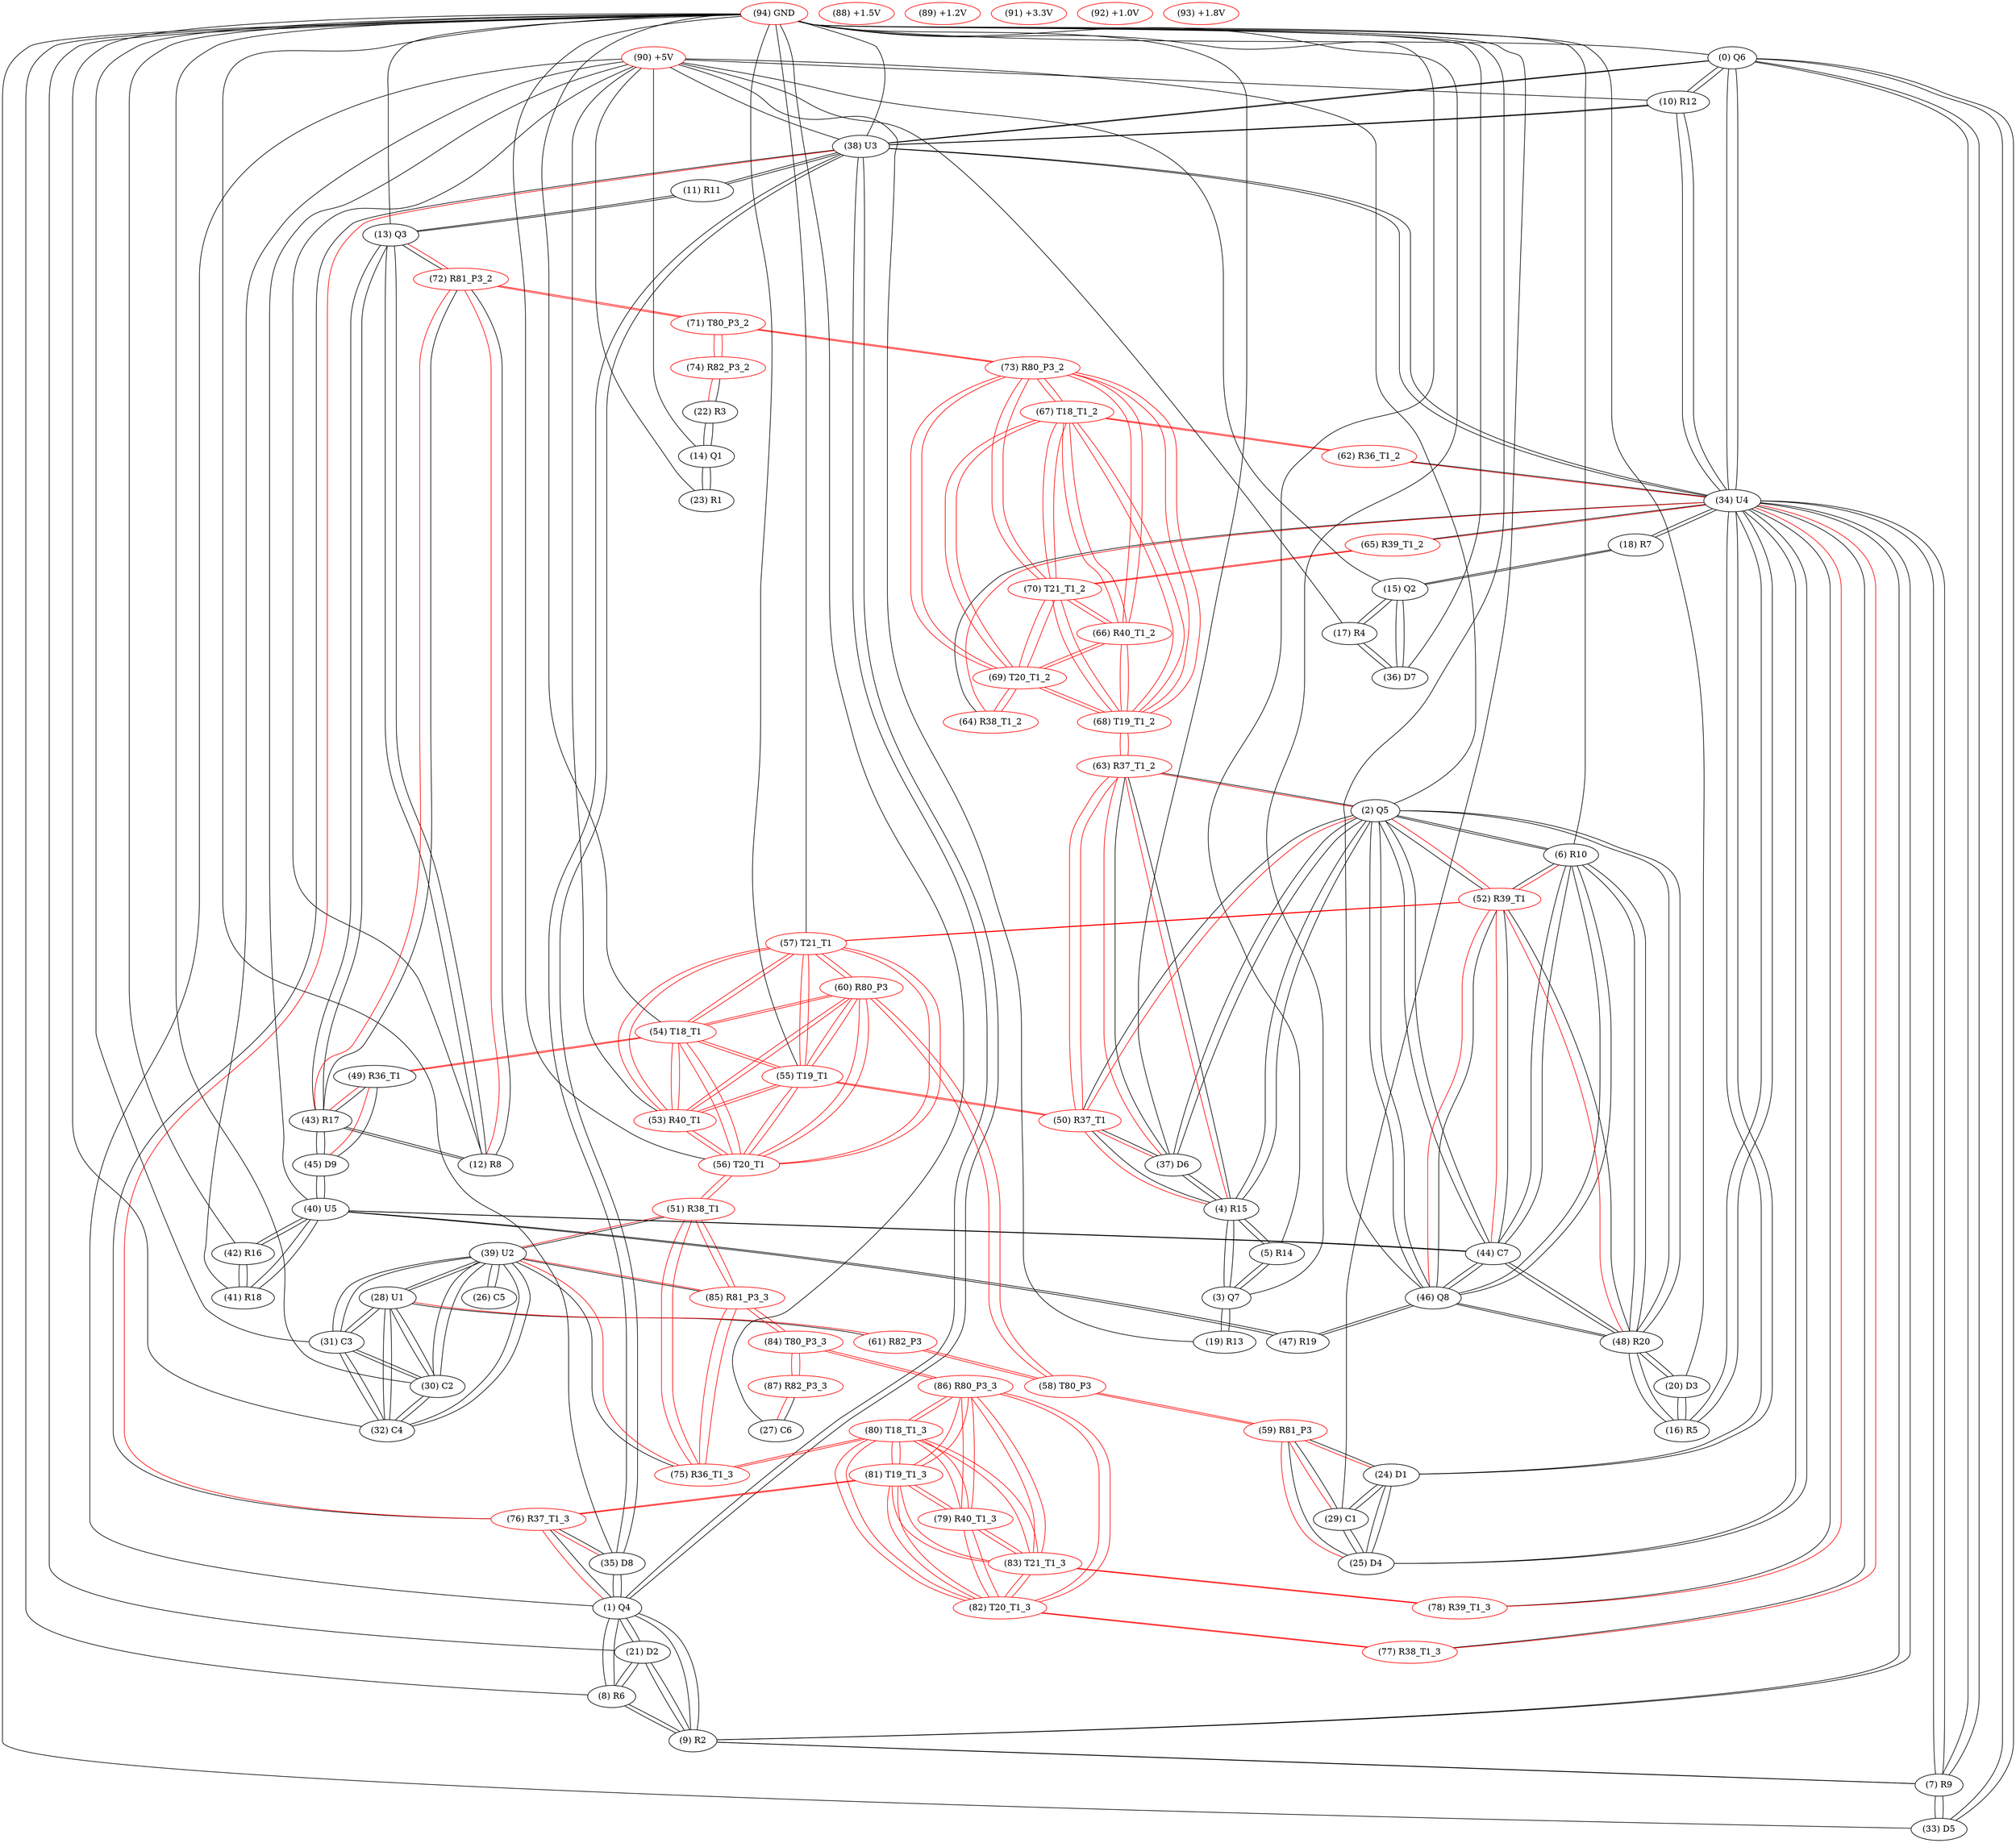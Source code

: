 graph {
	0 [label="(0) Q6"]
	10 [label="(10) R12"]
	34 [label="(34) U4"]
	38 [label="(38) U3"]
	7 [label="(7) R9"]
	33 [label="(33) D5"]
	1 [label="(1) Q4"]
	35 [label="(35) D8"]
	38 [label="(38) U3"]
	76 [label="(76) R37_T1_3"]
	9 [label="(9) R2"]
	8 [label="(8) R6"]
	21 [label="(21) D2"]
	2 [label="(2) Q5"]
	6 [label="(6) R10"]
	48 [label="(48) R20"]
	44 [label="(44) C7"]
	46 [label="(46) Q8"]
	52 [label="(52) R39_T1"]
	4 [label="(4) R15"]
	37 [label="(37) D6"]
	50 [label="(50) R37_T1"]
	63 [label="(63) R37_T1_2"]
	3 [label="(3) Q7"]
	4 [label="(4) R15"]
	5 [label="(5) R14"]
	19 [label="(19) R13"]
	4 [label="(4) R15"]
	3 [label="(3) Q7"]
	5 [label="(5) R14"]
	2 [label="(2) Q5"]
	37 [label="(37) D6"]
	50 [label="(50) R37_T1"]
	63 [label="(63) R37_T1_2"]
	5 [label="(5) R14"]
	3 [label="(3) Q7"]
	4 [label="(4) R15"]
	6 [label="(6) R10"]
	2 [label="(2) Q5"]
	48 [label="(48) R20"]
	44 [label="(44) C7"]
	46 [label="(46) Q8"]
	52 [label="(52) R39_T1"]
	7 [label="(7) R9"]
	34 [label="(34) U4"]
	9 [label="(9) R2"]
	0 [label="(0) Q6"]
	33 [label="(33) D5"]
	8 [label="(8) R6"]
	1 [label="(1) Q4"]
	9 [label="(9) R2"]
	21 [label="(21) D2"]
	9 [label="(9) R2"]
	34 [label="(34) U4"]
	7 [label="(7) R9"]
	1 [label="(1) Q4"]
	8 [label="(8) R6"]
	21 [label="(21) D2"]
	10 [label="(10) R12"]
	0 [label="(0) Q6"]
	34 [label="(34) U4"]
	38 [label="(38) U3"]
	11 [label="(11) R11"]
	38 [label="(38) U3"]
	13 [label="(13) Q3"]
	12 [label="(12) R8"]
	13 [label="(13) Q3"]
	43 [label="(43) R17"]
	72 [label="(72) R81_P3_2"]
	13 [label="(13) Q3"]
	12 [label="(12) R8"]
	43 [label="(43) R17"]
	72 [label="(72) R81_P3_2"]
	11 [label="(11) R11"]
	14 [label="(14) Q1"]
	23 [label="(23) R1"]
	22 [label="(22) R3"]
	15 [label="(15) Q2"]
	17 [label="(17) R4"]
	36 [label="(36) D7"]
	18 [label="(18) R7"]
	16 [label="(16) R5"]
	34 [label="(34) U4"]
	48 [label="(48) R20"]
	20 [label="(20) D3"]
	17 [label="(17) R4"]
	15 [label="(15) Q2"]
	36 [label="(36) D7"]
	18 [label="(18) R7"]
	34 [label="(34) U4"]
	15 [label="(15) Q2"]
	19 [label="(19) R13"]
	3 [label="(3) Q7"]
	20 [label="(20) D3"]
	48 [label="(48) R20"]
	16 [label="(16) R5"]
	21 [label="(21) D2"]
	1 [label="(1) Q4"]
	9 [label="(9) R2"]
	8 [label="(8) R6"]
	22 [label="(22) R3"]
	14 [label="(14) Q1"]
	74 [label="(74) R82_P3_2"]
	23 [label="(23) R1"]
	14 [label="(14) Q1"]
	24 [label="(24) D1"]
	34 [label="(34) U4"]
	25 [label="(25) D4"]
	59 [label="(59) R81_P3"]
	29 [label="(29) C1"]
	25 [label="(25) D4"]
	34 [label="(34) U4"]
	24 [label="(24) D1"]
	59 [label="(59) R81_P3"]
	29 [label="(29) C1"]
	26 [label="(26) C5"]
	39 [label="(39) U2"]
	27 [label="(27) C6"]
	87 [label="(87) R82_P3_3"]
	28 [label="(28) U1"]
	39 [label="(39) U2"]
	31 [label="(31) C3"]
	32 [label="(32) C4"]
	30 [label="(30) C2"]
	61 [label="(61) R82_P3"]
	29 [label="(29) C1"]
	24 [label="(24) D1"]
	25 [label="(25) D4"]
	59 [label="(59) R81_P3"]
	30 [label="(30) C2"]
	39 [label="(39) U2"]
	28 [label="(28) U1"]
	31 [label="(31) C3"]
	32 [label="(32) C4"]
	31 [label="(31) C3"]
	39 [label="(39) U2"]
	28 [label="(28) U1"]
	32 [label="(32) C4"]
	30 [label="(30) C2"]
	32 [label="(32) C4"]
	39 [label="(39) U2"]
	28 [label="(28) U1"]
	31 [label="(31) C3"]
	30 [label="(30) C2"]
	33 [label="(33) D5"]
	0 [label="(0) Q6"]
	7 [label="(7) R9"]
	34 [label="(34) U4"]
	18 [label="(18) R7"]
	0 [label="(0) Q6"]
	10 [label="(10) R12"]
	38 [label="(38) U3"]
	24 [label="(24) D1"]
	64 [label="(64) R38_T1_2"]
	62 [label="(62) R36_T1_2"]
	78 [label="(78) R39_T1_3"]
	77 [label="(77) R38_T1_3"]
	65 [label="(65) R39_T1_2"]
	16 [label="(16) R5"]
	7 [label="(7) R9"]
	9 [label="(9) R2"]
	25 [label="(25) D4"]
	35 [label="(35) D8"]
	1 [label="(1) Q4"]
	38 [label="(38) U3"]
	76 [label="(76) R37_T1_3"]
	36 [label="(36) D7"]
	17 [label="(17) R4"]
	15 [label="(15) Q2"]
	37 [label="(37) D6"]
	4 [label="(4) R15"]
	2 [label="(2) Q5"]
	50 [label="(50) R37_T1"]
	63 [label="(63) R37_T1_2"]
	38 [label="(38) U3"]
	0 [label="(0) Q6"]
	10 [label="(10) R12"]
	34 [label="(34) U4"]
	1 [label="(1) Q4"]
	35 [label="(35) D8"]
	76 [label="(76) R37_T1_3"]
	11 [label="(11) R11"]
	39 [label="(39) U2"]
	28 [label="(28) U1"]
	31 [label="(31) C3"]
	32 [label="(32) C4"]
	30 [label="(30) C2"]
	26 [label="(26) C5"]
	85 [label="(85) R81_P3_3"]
	51 [label="(51) R38_T1"]
	75 [label="(75) R36_T1_3"]
	40 [label="(40) U5"]
	47 [label="(47) R19"]
	44 [label="(44) C7"]
	42 [label="(42) R16"]
	41 [label="(41) R18"]
	45 [label="(45) D9"]
	41 [label="(41) R18"]
	42 [label="(42) R16"]
	40 [label="(40) U5"]
	42 [label="(42) R16"]
	41 [label="(41) R18"]
	40 [label="(40) U5"]
	43 [label="(43) R17"]
	45 [label="(45) D9"]
	49 [label="(49) R36_T1"]
	12 [label="(12) R8"]
	13 [label="(13) Q3"]
	72 [label="(72) R81_P3_2"]
	44 [label="(44) C7"]
	40 [label="(40) U5"]
	6 [label="(6) R10"]
	2 [label="(2) Q5"]
	48 [label="(48) R20"]
	46 [label="(46) Q8"]
	52 [label="(52) R39_T1"]
	45 [label="(45) D9"]
	43 [label="(43) R17"]
	49 [label="(49) R36_T1"]
	40 [label="(40) U5"]
	46 [label="(46) Q8"]
	47 [label="(47) R19"]
	6 [label="(6) R10"]
	2 [label="(2) Q5"]
	48 [label="(48) R20"]
	44 [label="(44) C7"]
	52 [label="(52) R39_T1"]
	47 [label="(47) R19"]
	40 [label="(40) U5"]
	46 [label="(46) Q8"]
	48 [label="(48) R20"]
	6 [label="(6) R10"]
	2 [label="(2) Q5"]
	44 [label="(44) C7"]
	46 [label="(46) Q8"]
	52 [label="(52) R39_T1"]
	20 [label="(20) D3"]
	16 [label="(16) R5"]
	49 [label="(49) R36_T1"]
	45 [label="(45) D9"]
	43 [label="(43) R17"]
	54 [label="(54) T18_T1"]
	50 [label="(50) R37_T1" color=red]
	4 [label="(4) R15"]
	2 [label="(2) Q5"]
	37 [label="(37) D6"]
	63 [label="(63) R37_T1_2"]
	55 [label="(55) T19_T1"]
	51 [label="(51) R38_T1" color=red]
	39 [label="(39) U2"]
	85 [label="(85) R81_P3_3"]
	75 [label="(75) R36_T1_3"]
	56 [label="(56) T20_T1"]
	52 [label="(52) R39_T1" color=red]
	6 [label="(6) R10"]
	2 [label="(2) Q5"]
	48 [label="(48) R20"]
	44 [label="(44) C7"]
	46 [label="(46) Q8"]
	57 [label="(57) T21_T1"]
	53 [label="(53) R40_T1" color=red]
	60 [label="(60) R80_P3"]
	54 [label="(54) T18_T1"]
	57 [label="(57) T21_T1"]
	56 [label="(56) T20_T1"]
	55 [label="(55) T19_T1"]
	54 [label="(54) T18_T1" color=red]
	49 [label="(49) R36_T1"]
	60 [label="(60) R80_P3"]
	57 [label="(57) T21_T1"]
	56 [label="(56) T20_T1"]
	55 [label="(55) T19_T1"]
	53 [label="(53) R40_T1"]
	55 [label="(55) T19_T1" color=red]
	50 [label="(50) R37_T1"]
	60 [label="(60) R80_P3"]
	54 [label="(54) T18_T1"]
	57 [label="(57) T21_T1"]
	56 [label="(56) T20_T1"]
	53 [label="(53) R40_T1"]
	56 [label="(56) T20_T1" color=red]
	51 [label="(51) R38_T1"]
	60 [label="(60) R80_P3"]
	54 [label="(54) T18_T1"]
	57 [label="(57) T21_T1"]
	55 [label="(55) T19_T1"]
	53 [label="(53) R40_T1"]
	57 [label="(57) T21_T1" color=red]
	52 [label="(52) R39_T1"]
	60 [label="(60) R80_P3"]
	54 [label="(54) T18_T1"]
	56 [label="(56) T20_T1"]
	55 [label="(55) T19_T1"]
	53 [label="(53) R40_T1"]
	58 [label="(58) T80_P3" color=red]
	59 [label="(59) R81_P3"]
	61 [label="(61) R82_P3"]
	60 [label="(60) R80_P3"]
	59 [label="(59) R81_P3" color=red]
	24 [label="(24) D1"]
	25 [label="(25) D4"]
	29 [label="(29) C1"]
	58 [label="(58) T80_P3"]
	60 [label="(60) R80_P3" color=red]
	54 [label="(54) T18_T1"]
	57 [label="(57) T21_T1"]
	56 [label="(56) T20_T1"]
	55 [label="(55) T19_T1"]
	53 [label="(53) R40_T1"]
	58 [label="(58) T80_P3"]
	61 [label="(61) R82_P3" color=red]
	28 [label="(28) U1"]
	58 [label="(58) T80_P3"]
	62 [label="(62) R36_T1_2" color=red]
	34 [label="(34) U4"]
	67 [label="(67) T18_T1_2"]
	63 [label="(63) R37_T1_2" color=red]
	4 [label="(4) R15"]
	2 [label="(2) Q5"]
	37 [label="(37) D6"]
	50 [label="(50) R37_T1"]
	68 [label="(68) T19_T1_2"]
	64 [label="(64) R38_T1_2" color=red]
	34 [label="(34) U4"]
	69 [label="(69) T20_T1_2"]
	65 [label="(65) R39_T1_2" color=red]
	34 [label="(34) U4"]
	70 [label="(70) T21_T1_2"]
	66 [label="(66) R40_T1_2" color=red]
	73 [label="(73) R80_P3_2"]
	67 [label="(67) T18_T1_2"]
	70 [label="(70) T21_T1_2"]
	69 [label="(69) T20_T1_2"]
	68 [label="(68) T19_T1_2"]
	67 [label="(67) T18_T1_2" color=red]
	69 [label="(69) T20_T1_2"]
	68 [label="(68) T19_T1_2"]
	70 [label="(70) T21_T1_2"]
	62 [label="(62) R36_T1_2"]
	73 [label="(73) R80_P3_2"]
	66 [label="(66) R40_T1_2"]
	68 [label="(68) T19_T1_2" color=red]
	69 [label="(69) T20_T1_2"]
	67 [label="(67) T18_T1_2"]
	70 [label="(70) T21_T1_2"]
	63 [label="(63) R37_T1_2"]
	73 [label="(73) R80_P3_2"]
	66 [label="(66) R40_T1_2"]
	69 [label="(69) T20_T1_2" color=red]
	68 [label="(68) T19_T1_2"]
	67 [label="(67) T18_T1_2"]
	70 [label="(70) T21_T1_2"]
	64 [label="(64) R38_T1_2"]
	73 [label="(73) R80_P3_2"]
	66 [label="(66) R40_T1_2"]
	70 [label="(70) T21_T1_2" color=red]
	69 [label="(69) T20_T1_2"]
	68 [label="(68) T19_T1_2"]
	67 [label="(67) T18_T1_2"]
	65 [label="(65) R39_T1_2"]
	73 [label="(73) R80_P3_2"]
	66 [label="(66) R40_T1_2"]
	71 [label="(71) T80_P3_2" color=red]
	72 [label="(72) R81_P3_2"]
	74 [label="(74) R82_P3_2"]
	73 [label="(73) R80_P3_2"]
	72 [label="(72) R81_P3_2" color=red]
	12 [label="(12) R8"]
	13 [label="(13) Q3"]
	43 [label="(43) R17"]
	71 [label="(71) T80_P3_2"]
	73 [label="(73) R80_P3_2" color=red]
	67 [label="(67) T18_T1_2"]
	70 [label="(70) T21_T1_2"]
	69 [label="(69) T20_T1_2"]
	68 [label="(68) T19_T1_2"]
	66 [label="(66) R40_T1_2"]
	71 [label="(71) T80_P3_2"]
	74 [label="(74) R82_P3_2" color=red]
	22 [label="(22) R3"]
	71 [label="(71) T80_P3_2"]
	75 [label="(75) R36_T1_3" color=red]
	39 [label="(39) U2"]
	85 [label="(85) R81_P3_3"]
	51 [label="(51) R38_T1"]
	80 [label="(80) T18_T1_3"]
	76 [label="(76) R37_T1_3" color=red]
	1 [label="(1) Q4"]
	35 [label="(35) D8"]
	38 [label="(38) U3"]
	81 [label="(81) T19_T1_3"]
	77 [label="(77) R38_T1_3" color=red]
	34 [label="(34) U4"]
	82 [label="(82) T20_T1_3"]
	78 [label="(78) R39_T1_3" color=red]
	34 [label="(34) U4"]
	83 [label="(83) T21_T1_3"]
	79 [label="(79) R40_T1_3" color=red]
	86 [label="(86) R80_P3_3"]
	80 [label="(80) T18_T1_3"]
	83 [label="(83) T21_T1_3"]
	82 [label="(82) T20_T1_3"]
	81 [label="(81) T19_T1_3"]
	80 [label="(80) T18_T1_3" color=red]
	82 [label="(82) T20_T1_3"]
	81 [label="(81) T19_T1_3"]
	83 [label="(83) T21_T1_3"]
	75 [label="(75) R36_T1_3"]
	86 [label="(86) R80_P3_3"]
	79 [label="(79) R40_T1_3"]
	81 [label="(81) T19_T1_3" color=red]
	82 [label="(82) T20_T1_3"]
	80 [label="(80) T18_T1_3"]
	83 [label="(83) T21_T1_3"]
	76 [label="(76) R37_T1_3"]
	86 [label="(86) R80_P3_3"]
	79 [label="(79) R40_T1_3"]
	82 [label="(82) T20_T1_3" color=red]
	81 [label="(81) T19_T1_3"]
	80 [label="(80) T18_T1_3"]
	83 [label="(83) T21_T1_3"]
	77 [label="(77) R38_T1_3"]
	86 [label="(86) R80_P3_3"]
	79 [label="(79) R40_T1_3"]
	83 [label="(83) T21_T1_3" color=red]
	82 [label="(82) T20_T1_3"]
	81 [label="(81) T19_T1_3"]
	80 [label="(80) T18_T1_3"]
	78 [label="(78) R39_T1_3"]
	86 [label="(86) R80_P3_3"]
	79 [label="(79) R40_T1_3"]
	84 [label="(84) T80_P3_3" color=red]
	85 [label="(85) R81_P3_3"]
	87 [label="(87) R82_P3_3"]
	86 [label="(86) R80_P3_3"]
	85 [label="(85) R81_P3_3" color=red]
	39 [label="(39) U2"]
	51 [label="(51) R38_T1"]
	75 [label="(75) R36_T1_3"]
	84 [label="(84) T80_P3_3"]
	86 [label="(86) R80_P3_3" color=red]
	80 [label="(80) T18_T1_3"]
	83 [label="(83) T21_T1_3"]
	82 [label="(82) T20_T1_3"]
	81 [label="(81) T19_T1_3"]
	79 [label="(79) R40_T1_3"]
	84 [label="(84) T80_P3_3"]
	87 [label="(87) R82_P3_3" color=red]
	27 [label="(27) C6"]
	84 [label="(84) T80_P3_3"]
	88 [label="(88) +1.5V" color=red]
	89 [label="(89) +1.2V" color=red]
	90 [label="(90) +5V" color=red]
	2 [label="(2) Q5"]
	1 [label="(1) Q4"]
	12 [label="(12) R8"]
	41 [label="(41) R18"]
	40 [label="(40) U5"]
	38 [label="(38) U3"]
	15 [label="(15) Q2"]
	17 [label="(17) R4"]
	14 [label="(14) Q1"]
	23 [label="(23) R1"]
	19 [label="(19) R13"]
	10 [label="(10) R12"]
	53 [label="(53) R40_T1"]
	91 [label="(91) +3.3V" color=red]
	92 [label="(92) +1.0V" color=red]
	93 [label="(93) +1.8V" color=red]
	94 [label="(94) GND" color=red]
	31 [label="(31) C3"]
	32 [label="(32) C4"]
	20 [label="(20) D3"]
	0 [label="(0) Q6"]
	21 [label="(21) D2"]
	30 [label="(30) C2"]
	38 [label="(38) U3"]
	29 [label="(29) C1"]
	42 [label="(42) R16"]
	27 [label="(27) C6"]
	6 [label="(6) R10"]
	5 [label="(5) R14"]
	3 [label="(3) Q7"]
	13 [label="(13) Q3"]
	8 [label="(8) R6"]
	33 [label="(33) D5"]
	35 [label="(35) D8"]
	46 [label="(46) Q8"]
	36 [label="(36) D7"]
	37 [label="(37) D6"]
	56 [label="(56) T20_T1"]
	55 [label="(55) T19_T1"]
	54 [label="(54) T18_T1"]
	57 [label="(57) T21_T1"]
	0 -- 10
	0 -- 34
	0 -- 38
	0 -- 7
	0 -- 33
	1 -- 35
	1 -- 38
	1 -- 76
	1 -- 9
	1 -- 8
	1 -- 21
	2 -- 6
	2 -- 48
	2 -- 44
	2 -- 46
	2 -- 52
	2 -- 4
	2 -- 37
	2 -- 50
	2 -- 63
	3 -- 4
	3 -- 5
	3 -- 19
	4 -- 3
	4 -- 5
	4 -- 2
	4 -- 37
	4 -- 50
	4 -- 63
	5 -- 3
	5 -- 4
	6 -- 2
	6 -- 48
	6 -- 44
	6 -- 46
	6 -- 52
	7 -- 34
	7 -- 9
	7 -- 0
	7 -- 33
	8 -- 1
	8 -- 9
	8 -- 21
	9 -- 34
	9 -- 7
	9 -- 1
	9 -- 8
	9 -- 21
	10 -- 0
	10 -- 34
	10 -- 38
	11 -- 38
	11 -- 13
	12 -- 13
	12 -- 43
	12 -- 72
	13 -- 12
	13 -- 43
	13 -- 72
	13 -- 11
	14 -- 23
	14 -- 22
	15 -- 17
	15 -- 36
	15 -- 18
	16 -- 34
	16 -- 48
	16 -- 20
	17 -- 15
	17 -- 36
	18 -- 34
	18 -- 15
	19 -- 3
	20 -- 48
	20 -- 16
	21 -- 1
	21 -- 9
	21 -- 8
	22 -- 14
	22 -- 74
	23 -- 14
	24 -- 34
	24 -- 25
	24 -- 59
	24 -- 29
	25 -- 34
	25 -- 24
	25 -- 59
	25 -- 29
	26 -- 39
	27 -- 87
	28 -- 39
	28 -- 31
	28 -- 32
	28 -- 30
	28 -- 61
	29 -- 24
	29 -- 25
	29 -- 59
	30 -- 39
	30 -- 28
	30 -- 31
	30 -- 32
	31 -- 39
	31 -- 28
	31 -- 32
	31 -- 30
	32 -- 39
	32 -- 28
	32 -- 31
	32 -- 30
	33 -- 0
	33 -- 7
	34 -- 18
	34 -- 0
	34 -- 10
	34 -- 38
	34 -- 24
	34 -- 64
	34 -- 62
	34 -- 78
	34 -- 77
	34 -- 65
	34 -- 16
	34 -- 7
	34 -- 9
	34 -- 25
	35 -- 1
	35 -- 38
	35 -- 76
	36 -- 17
	36 -- 15
	37 -- 4
	37 -- 2
	37 -- 50
	37 -- 63
	38 -- 0
	38 -- 10
	38 -- 34
	38 -- 1
	38 -- 35
	38 -- 76
	38 -- 11
	39 -- 28
	39 -- 31
	39 -- 32
	39 -- 30
	39 -- 26
	39 -- 85
	39 -- 51
	39 -- 75
	40 -- 47
	40 -- 44
	40 -- 42
	40 -- 41
	40 -- 45
	41 -- 42
	41 -- 40
	42 -- 41
	42 -- 40
	43 -- 45
	43 -- 49
	43 -- 12
	43 -- 13
	43 -- 72
	44 -- 40
	44 -- 6
	44 -- 2
	44 -- 48
	44 -- 46
	44 -- 52
	45 -- 43
	45 -- 49
	45 -- 40
	46 -- 47
	46 -- 6
	46 -- 2
	46 -- 48
	46 -- 44
	46 -- 52
	47 -- 40
	47 -- 46
	48 -- 6
	48 -- 2
	48 -- 44
	48 -- 46
	48 -- 52
	48 -- 20
	48 -- 16
	49 -- 45 [color=red]
	49 -- 43 [color=red]
	49 -- 54 [color=red]
	50 -- 4 [color=red]
	50 -- 2 [color=red]
	50 -- 37 [color=red]
	50 -- 63 [color=red]
	50 -- 55 [color=red]
	51 -- 39 [color=red]
	51 -- 85 [color=red]
	51 -- 75 [color=red]
	51 -- 56 [color=red]
	52 -- 6 [color=red]
	52 -- 2 [color=red]
	52 -- 48 [color=red]
	52 -- 44 [color=red]
	52 -- 46 [color=red]
	52 -- 57 [color=red]
	53 -- 60 [color=red]
	53 -- 54 [color=red]
	53 -- 57 [color=red]
	53 -- 56 [color=red]
	53 -- 55 [color=red]
	54 -- 49 [color=red]
	54 -- 60 [color=red]
	54 -- 57 [color=red]
	54 -- 56 [color=red]
	54 -- 55 [color=red]
	54 -- 53 [color=red]
	55 -- 50 [color=red]
	55 -- 60 [color=red]
	55 -- 54 [color=red]
	55 -- 57 [color=red]
	55 -- 56 [color=red]
	55 -- 53 [color=red]
	56 -- 51 [color=red]
	56 -- 60 [color=red]
	56 -- 54 [color=red]
	56 -- 57 [color=red]
	56 -- 55 [color=red]
	56 -- 53 [color=red]
	57 -- 52 [color=red]
	57 -- 60 [color=red]
	57 -- 54 [color=red]
	57 -- 56 [color=red]
	57 -- 55 [color=red]
	57 -- 53 [color=red]
	58 -- 59 [color=red]
	58 -- 61 [color=red]
	58 -- 60 [color=red]
	59 -- 24 [color=red]
	59 -- 25 [color=red]
	59 -- 29 [color=red]
	59 -- 58 [color=red]
	60 -- 54 [color=red]
	60 -- 57 [color=red]
	60 -- 56 [color=red]
	60 -- 55 [color=red]
	60 -- 53 [color=red]
	60 -- 58 [color=red]
	61 -- 28 [color=red]
	61 -- 58 [color=red]
	62 -- 34 [color=red]
	62 -- 67 [color=red]
	63 -- 4 [color=red]
	63 -- 2 [color=red]
	63 -- 37 [color=red]
	63 -- 50 [color=red]
	63 -- 68 [color=red]
	64 -- 34 [color=red]
	64 -- 69 [color=red]
	65 -- 34 [color=red]
	65 -- 70 [color=red]
	66 -- 73 [color=red]
	66 -- 67 [color=red]
	66 -- 70 [color=red]
	66 -- 69 [color=red]
	66 -- 68 [color=red]
	67 -- 69 [color=red]
	67 -- 68 [color=red]
	67 -- 70 [color=red]
	67 -- 62 [color=red]
	67 -- 73 [color=red]
	67 -- 66 [color=red]
	68 -- 69 [color=red]
	68 -- 67 [color=red]
	68 -- 70 [color=red]
	68 -- 63 [color=red]
	68 -- 73 [color=red]
	68 -- 66 [color=red]
	69 -- 68 [color=red]
	69 -- 67 [color=red]
	69 -- 70 [color=red]
	69 -- 64 [color=red]
	69 -- 73 [color=red]
	69 -- 66 [color=red]
	70 -- 69 [color=red]
	70 -- 68 [color=red]
	70 -- 67 [color=red]
	70 -- 65 [color=red]
	70 -- 73 [color=red]
	70 -- 66 [color=red]
	71 -- 72 [color=red]
	71 -- 74 [color=red]
	71 -- 73 [color=red]
	72 -- 12 [color=red]
	72 -- 13 [color=red]
	72 -- 43 [color=red]
	72 -- 71 [color=red]
	73 -- 67 [color=red]
	73 -- 70 [color=red]
	73 -- 69 [color=red]
	73 -- 68 [color=red]
	73 -- 66 [color=red]
	73 -- 71 [color=red]
	74 -- 22 [color=red]
	74 -- 71 [color=red]
	75 -- 39 [color=red]
	75 -- 85 [color=red]
	75 -- 51 [color=red]
	75 -- 80 [color=red]
	76 -- 1 [color=red]
	76 -- 35 [color=red]
	76 -- 38 [color=red]
	76 -- 81 [color=red]
	77 -- 34 [color=red]
	77 -- 82 [color=red]
	78 -- 34 [color=red]
	78 -- 83 [color=red]
	79 -- 86 [color=red]
	79 -- 80 [color=red]
	79 -- 83 [color=red]
	79 -- 82 [color=red]
	79 -- 81 [color=red]
	80 -- 82 [color=red]
	80 -- 81 [color=red]
	80 -- 83 [color=red]
	80 -- 75 [color=red]
	80 -- 86 [color=red]
	80 -- 79 [color=red]
	81 -- 82 [color=red]
	81 -- 80 [color=red]
	81 -- 83 [color=red]
	81 -- 76 [color=red]
	81 -- 86 [color=red]
	81 -- 79 [color=red]
	82 -- 81 [color=red]
	82 -- 80 [color=red]
	82 -- 83 [color=red]
	82 -- 77 [color=red]
	82 -- 86 [color=red]
	82 -- 79 [color=red]
	83 -- 82 [color=red]
	83 -- 81 [color=red]
	83 -- 80 [color=red]
	83 -- 78 [color=red]
	83 -- 86 [color=red]
	83 -- 79 [color=red]
	84 -- 85 [color=red]
	84 -- 87 [color=red]
	84 -- 86 [color=red]
	85 -- 39 [color=red]
	85 -- 51 [color=red]
	85 -- 75 [color=red]
	85 -- 84 [color=red]
	86 -- 80 [color=red]
	86 -- 83 [color=red]
	86 -- 82 [color=red]
	86 -- 81 [color=red]
	86 -- 79 [color=red]
	86 -- 84 [color=red]
	87 -- 27 [color=red]
	87 -- 84 [color=red]
	90 -- 2
	90 -- 1
	90 -- 12
	90 -- 41
	90 -- 40
	90 -- 38
	90 -- 15
	90 -- 17
	90 -- 14
	90 -- 23
	90 -- 19
	90 -- 10
	90 -- 53
	94 -- 31
	94 -- 32
	94 -- 20
	94 -- 0
	94 -- 21
	94 -- 30
	94 -- 38
	94 -- 29
	94 -- 42
	94 -- 27
	94 -- 6
	94 -- 5
	94 -- 3
	94 -- 13
	94 -- 8
	94 -- 33
	94 -- 35
	94 -- 46
	94 -- 36
	94 -- 37
	94 -- 56
	94 -- 55
	94 -- 54
	94 -- 57
}